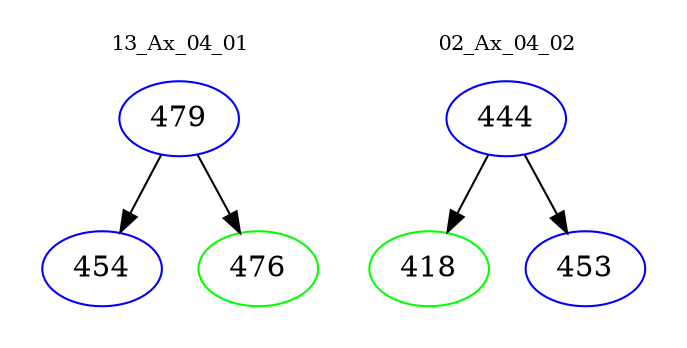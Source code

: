 digraph{
subgraph cluster_0 {
color = white
label = "13_Ax_04_01";
fontsize=10;
T0_479 [label="479", color="blue"]
T0_479 -> T0_454 [color="black"]
T0_454 [label="454", color="blue"]
T0_479 -> T0_476 [color="black"]
T0_476 [label="476", color="green"]
}
subgraph cluster_1 {
color = white
label = "02_Ax_04_02";
fontsize=10;
T1_444 [label="444", color="blue"]
T1_444 -> T1_418 [color="black"]
T1_418 [label="418", color="green"]
T1_444 -> T1_453 [color="black"]
T1_453 [label="453", color="blue"]
}
}
